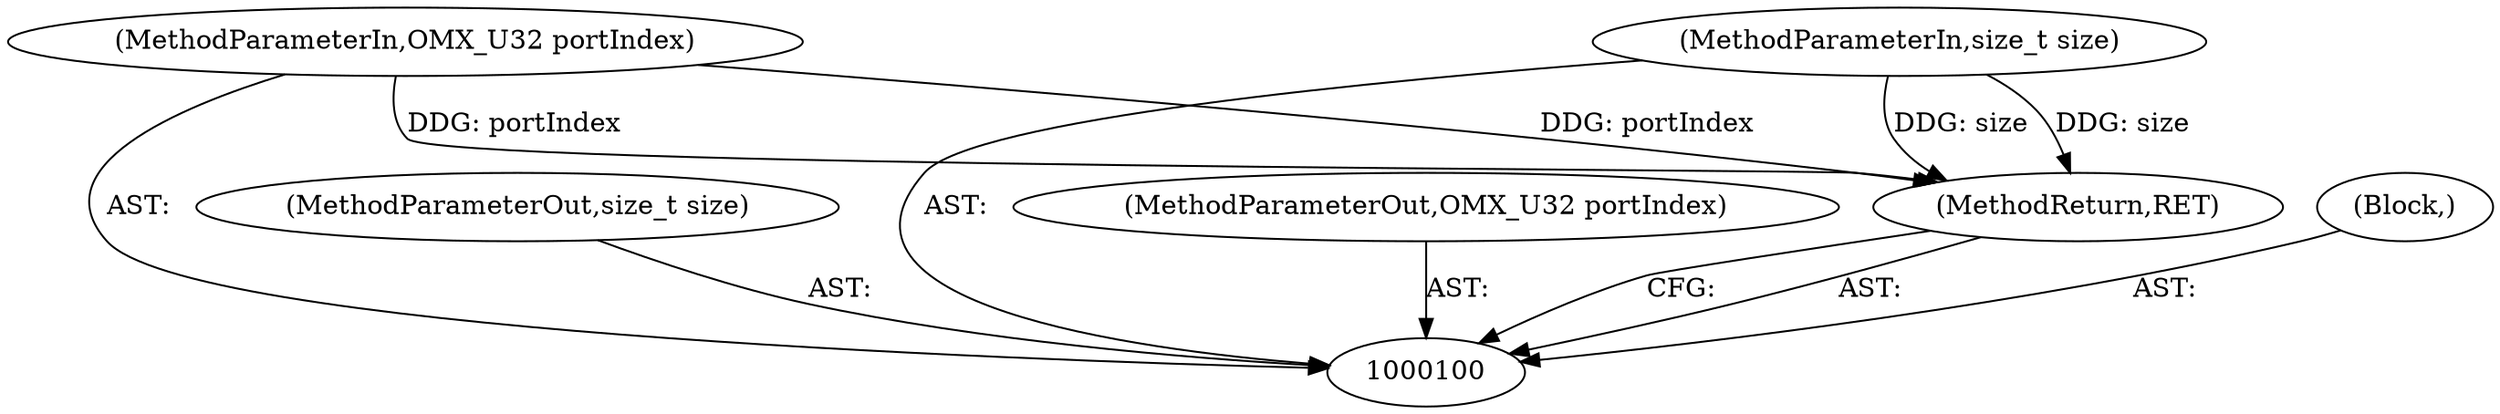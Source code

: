 digraph "0_Android_0f177948ae2640bfe4d70f8e4248e106406b3b0a_0" {
"1000101" [label="(MethodParameterIn,size_t size)"];
"1000110" [label="(MethodParameterOut,size_t size)"];
"1000102" [label="(MethodParameterIn,OMX_U32 portIndex)"];
"1000111" [label="(MethodParameterOut,OMX_U32 portIndex)"];
"1000104" [label="(MethodReturn,RET)"];
"1000103" [label="(Block,)"];
"1000101" -> "1000100"  [label="AST: "];
"1000101" -> "1000104"  [label="DDG: size"];
"1000110" -> "1000100"  [label="AST: "];
"1000102" -> "1000100"  [label="AST: "];
"1000102" -> "1000104"  [label="DDG: portIndex"];
"1000111" -> "1000100"  [label="AST: "];
"1000104" -> "1000100"  [label="AST: "];
"1000104" -> "1000100"  [label="CFG: "];
"1000102" -> "1000104"  [label="DDG: portIndex"];
"1000101" -> "1000104"  [label="DDG: size"];
"1000103" -> "1000100"  [label="AST: "];
}
